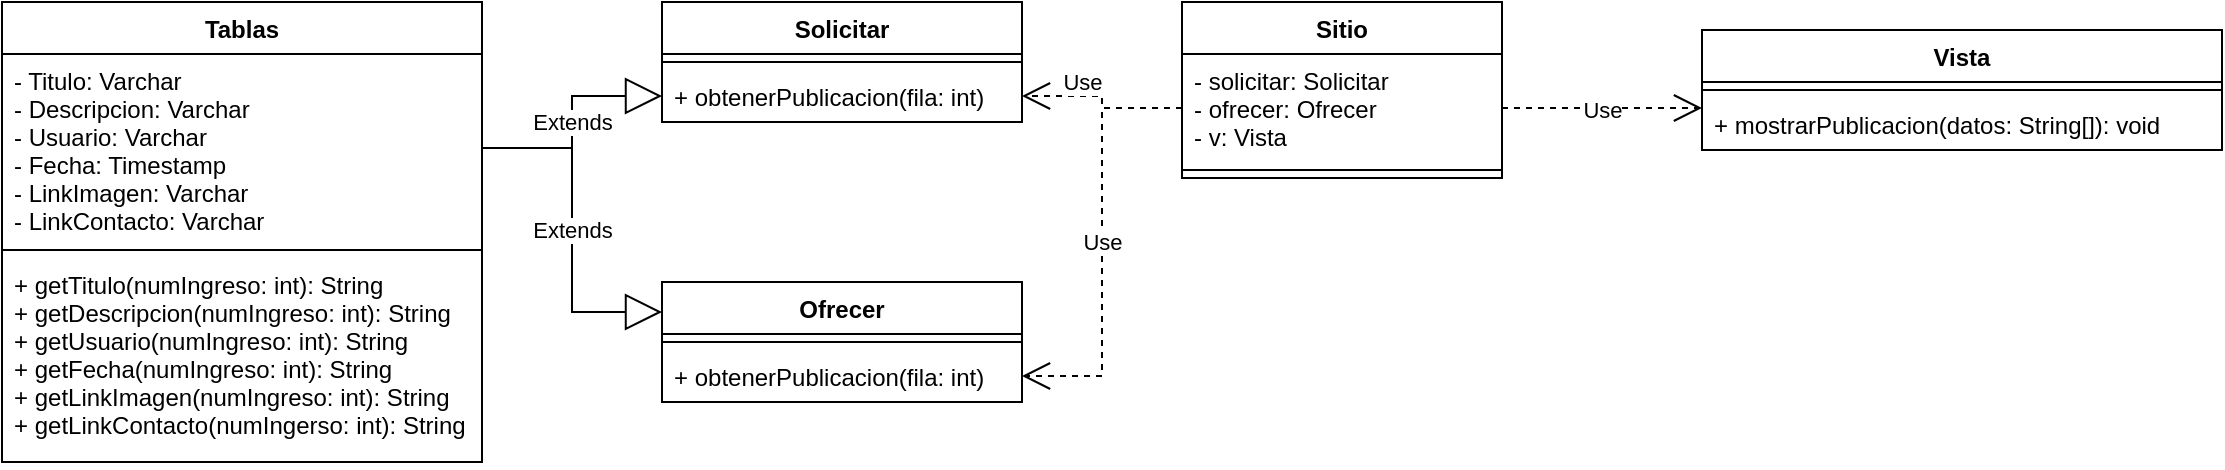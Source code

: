 <mxfile version="15.4.1" type="device"><diagram id="xK71JDm04ARWQl3_oCq8" name="Page-1"><mxGraphModel dx="2087" dy="548" grid="1" gridSize="10" guides="1" tooltips="1" connect="1" arrows="1" fold="1" page="1" pageScale="1" pageWidth="850" pageHeight="1100" math="0" shadow="0"><root><mxCell id="0"/><mxCell id="1" parent="0"/><mxCell id="S7Zo4JUhshw7SDtvYmbI-1" value="Sitio" style="swimlane;fontStyle=1;align=center;verticalAlign=top;childLayout=stackLayout;horizontal=1;startSize=26;horizontalStack=0;resizeParent=1;resizeParentMax=0;resizeLast=0;collapsible=1;marginBottom=0;" vertex="1" parent="1"><mxGeometry x="580" y="60" width="160" height="88" as="geometry"/></mxCell><mxCell id="S7Zo4JUhshw7SDtvYmbI-2" value="- solicitar: Solicitar&#10;- ofrecer: Ofrecer&#10;- v: Vista" style="text;strokeColor=none;fillColor=none;align=left;verticalAlign=top;spacingLeft=4;spacingRight=4;overflow=hidden;rotatable=0;points=[[0,0.5],[1,0.5]];portConstraint=eastwest;" vertex="1" parent="S7Zo4JUhshw7SDtvYmbI-1"><mxGeometry y="26" width="160" height="54" as="geometry"/></mxCell><mxCell id="S7Zo4JUhshw7SDtvYmbI-3" value="" style="line;strokeWidth=1;fillColor=none;align=left;verticalAlign=middle;spacingTop=-1;spacingLeft=3;spacingRight=3;rotatable=0;labelPosition=right;points=[];portConstraint=eastwest;" vertex="1" parent="S7Zo4JUhshw7SDtvYmbI-1"><mxGeometry y="80" width="160" height="8" as="geometry"/></mxCell><mxCell id="S7Zo4JUhshw7SDtvYmbI-5" value="Tablas" style="swimlane;fontStyle=1;align=center;verticalAlign=top;childLayout=stackLayout;horizontal=1;startSize=26;horizontalStack=0;resizeParent=1;resizeParentMax=0;resizeLast=0;collapsible=1;marginBottom=0;" vertex="1" parent="1"><mxGeometry x="-10" y="60" width="240" height="230" as="geometry"/></mxCell><mxCell id="S7Zo4JUhshw7SDtvYmbI-6" value="- Titulo: Varchar&#10;- Descripcion: Varchar&#10;- Usuario: Varchar&#10;- Fecha: Timestamp&#10;- LinkImagen: Varchar&#10;- LinkContacto: Varchar" style="text;strokeColor=none;fillColor=none;align=left;verticalAlign=top;spacingLeft=4;spacingRight=4;overflow=hidden;rotatable=0;points=[[0,0.5],[1,0.5]];portConstraint=eastwest;" vertex="1" parent="S7Zo4JUhshw7SDtvYmbI-5"><mxGeometry y="26" width="240" height="94" as="geometry"/></mxCell><mxCell id="S7Zo4JUhshw7SDtvYmbI-7" value="" style="line;strokeWidth=1;fillColor=none;align=left;verticalAlign=middle;spacingTop=-1;spacingLeft=3;spacingRight=3;rotatable=0;labelPosition=right;points=[];portConstraint=eastwest;" vertex="1" parent="S7Zo4JUhshw7SDtvYmbI-5"><mxGeometry y="120" width="240" height="8" as="geometry"/></mxCell><mxCell id="S7Zo4JUhshw7SDtvYmbI-8" value="+ getTitulo(numIngreso: int): String&#10;+ getDescripcion(numIngreso: int): String&#10;+ getUsuario(numIngreso: int): String&#10;+ getFecha(numIngreso: int): String&#10;+ getLinkImagen(numIngreso: int): String&#10;+ getLinkContacto(numIngerso: int): String" style="text;strokeColor=none;fillColor=none;align=left;verticalAlign=top;spacingLeft=4;spacingRight=4;overflow=hidden;rotatable=0;points=[[0,0.5],[1,0.5]];portConstraint=eastwest;" vertex="1" parent="S7Zo4JUhshw7SDtvYmbI-5"><mxGeometry y="128" width="240" height="102" as="geometry"/></mxCell><mxCell id="S7Zo4JUhshw7SDtvYmbI-9" value="Ofrecer" style="swimlane;fontStyle=1;align=center;verticalAlign=top;childLayout=stackLayout;horizontal=1;startSize=26;horizontalStack=0;resizeParent=1;resizeParentMax=0;resizeLast=0;collapsible=1;marginBottom=0;" vertex="1" parent="1"><mxGeometry x="320" y="200" width="180" height="60" as="geometry"/></mxCell><mxCell id="S7Zo4JUhshw7SDtvYmbI-11" value="" style="line;strokeWidth=1;fillColor=none;align=left;verticalAlign=middle;spacingTop=-1;spacingLeft=3;spacingRight=3;rotatable=0;labelPosition=right;points=[];portConstraint=eastwest;" vertex="1" parent="S7Zo4JUhshw7SDtvYmbI-9"><mxGeometry y="26" width="180" height="8" as="geometry"/></mxCell><mxCell id="S7Zo4JUhshw7SDtvYmbI-12" value="+ obtenerPublicacion(fila: int)" style="text;strokeColor=none;fillColor=none;align=left;verticalAlign=top;spacingLeft=4;spacingRight=4;overflow=hidden;rotatable=0;points=[[0,0.5],[1,0.5]];portConstraint=eastwest;" vertex="1" parent="S7Zo4JUhshw7SDtvYmbI-9"><mxGeometry y="34" width="180" height="26" as="geometry"/></mxCell><mxCell id="S7Zo4JUhshw7SDtvYmbI-13" value="Solicitar" style="swimlane;fontStyle=1;align=center;verticalAlign=top;childLayout=stackLayout;horizontal=1;startSize=26;horizontalStack=0;resizeParent=1;resizeParentMax=0;resizeLast=0;collapsible=1;marginBottom=0;" vertex="1" parent="1"><mxGeometry x="320" y="60" width="180" height="60" as="geometry"/></mxCell><mxCell id="S7Zo4JUhshw7SDtvYmbI-15" value="" style="line;strokeWidth=1;fillColor=none;align=left;verticalAlign=middle;spacingTop=-1;spacingLeft=3;spacingRight=3;rotatable=0;labelPosition=right;points=[];portConstraint=eastwest;" vertex="1" parent="S7Zo4JUhshw7SDtvYmbI-13"><mxGeometry y="26" width="180" height="8" as="geometry"/></mxCell><mxCell id="S7Zo4JUhshw7SDtvYmbI-16" value="+ obtenerPublicacion(fila: int)" style="text;strokeColor=none;fillColor=none;align=left;verticalAlign=top;spacingLeft=4;spacingRight=4;overflow=hidden;rotatable=0;points=[[0,0.5],[1,0.5]];portConstraint=eastwest;" vertex="1" parent="S7Zo4JUhshw7SDtvYmbI-13"><mxGeometry y="34" width="180" height="26" as="geometry"/></mxCell><mxCell id="S7Zo4JUhshw7SDtvYmbI-17" value="Vista" style="swimlane;fontStyle=1;align=center;verticalAlign=top;childLayout=stackLayout;horizontal=1;startSize=26;horizontalStack=0;resizeParent=1;resizeParentMax=0;resizeLast=0;collapsible=1;marginBottom=0;" vertex="1" parent="1"><mxGeometry x="840" y="74" width="260" height="60" as="geometry"/></mxCell><mxCell id="S7Zo4JUhshw7SDtvYmbI-19" value="" style="line;strokeWidth=1;fillColor=none;align=left;verticalAlign=middle;spacingTop=-1;spacingLeft=3;spacingRight=3;rotatable=0;labelPosition=right;points=[];portConstraint=eastwest;" vertex="1" parent="S7Zo4JUhshw7SDtvYmbI-17"><mxGeometry y="26" width="260" height="8" as="geometry"/></mxCell><mxCell id="S7Zo4JUhshw7SDtvYmbI-20" value="+ mostrarPublicacion(datos: String[]): void" style="text;strokeColor=none;fillColor=none;align=left;verticalAlign=top;spacingLeft=4;spacingRight=4;overflow=hidden;rotatable=0;points=[[0,0.5],[1,0.5]];portConstraint=eastwest;" vertex="1" parent="S7Zo4JUhshw7SDtvYmbI-17"><mxGeometry y="34" width="260" height="26" as="geometry"/></mxCell><mxCell id="S7Zo4JUhshw7SDtvYmbI-25" value="Use" style="endArrow=open;endSize=12;dashed=1;html=1;rounded=0;edgeStyle=orthogonalEdgeStyle;exitX=0;exitY=0.5;exitDx=0;exitDy=0;entryX=1;entryY=0.5;entryDx=0;entryDy=0;" edge="1" parent="1" source="S7Zo4JUhshw7SDtvYmbI-2" target="S7Zo4JUhshw7SDtvYmbI-16"><mxGeometry x="0.302" y="-7" width="160" relative="1" as="geometry"><mxPoint x="400" y="320" as="sourcePoint"/><mxPoint x="560" y="320" as="targetPoint"/><mxPoint as="offset"/></mxGeometry></mxCell><mxCell id="S7Zo4JUhshw7SDtvYmbI-26" value="Use" style="endArrow=open;endSize=12;dashed=1;html=1;rounded=0;edgeStyle=orthogonalEdgeStyle;exitX=0;exitY=0.5;exitDx=0;exitDy=0;entryX=1;entryY=0.5;entryDx=0;entryDy=0;" edge="1" parent="1" source="S7Zo4JUhshw7SDtvYmbI-2" target="S7Zo4JUhshw7SDtvYmbI-12"><mxGeometry width="160" relative="1" as="geometry"><mxPoint x="550" y="250" as="sourcePoint"/><mxPoint x="710" y="250" as="targetPoint"/></mxGeometry></mxCell><mxCell id="S7Zo4JUhshw7SDtvYmbI-27" value="Extends" style="endArrow=block;endSize=16;endFill=0;html=1;rounded=0;edgeStyle=orthogonalEdgeStyle;exitX=1;exitY=0.5;exitDx=0;exitDy=0;entryX=0;entryY=0.5;entryDx=0;entryDy=0;" edge="1" parent="1" source="S7Zo4JUhshw7SDtvYmbI-6" target="S7Zo4JUhshw7SDtvYmbI-16"><mxGeometry width="160" relative="1" as="geometry"><mxPoint x="240" y="360" as="sourcePoint"/><mxPoint x="400" y="360" as="targetPoint"/></mxGeometry></mxCell><mxCell id="S7Zo4JUhshw7SDtvYmbI-28" value="Extends" style="endArrow=block;endSize=16;endFill=0;html=1;rounded=0;edgeStyle=orthogonalEdgeStyle;exitX=1;exitY=0.5;exitDx=0;exitDy=0;entryX=0;entryY=0.25;entryDx=0;entryDy=0;" edge="1" parent="1" source="S7Zo4JUhshw7SDtvYmbI-6" target="S7Zo4JUhshw7SDtvYmbI-9"><mxGeometry width="160" relative="1" as="geometry"><mxPoint x="260" y="350" as="sourcePoint"/><mxPoint x="420" y="350" as="targetPoint"/></mxGeometry></mxCell><mxCell id="S7Zo4JUhshw7SDtvYmbI-29" value="Use" style="endArrow=open;endSize=12;dashed=1;html=1;rounded=0;edgeStyle=orthogonalEdgeStyle;exitX=1;exitY=0.5;exitDx=0;exitDy=0;entryX=0;entryY=0.5;entryDx=0;entryDy=0;" edge="1" parent="1" source="S7Zo4JUhshw7SDtvYmbI-2"><mxGeometry width="160" relative="1" as="geometry"><mxPoint x="850" y="170" as="sourcePoint"/><mxPoint x="840" y="113" as="targetPoint"/></mxGeometry></mxCell></root></mxGraphModel></diagram></mxfile>